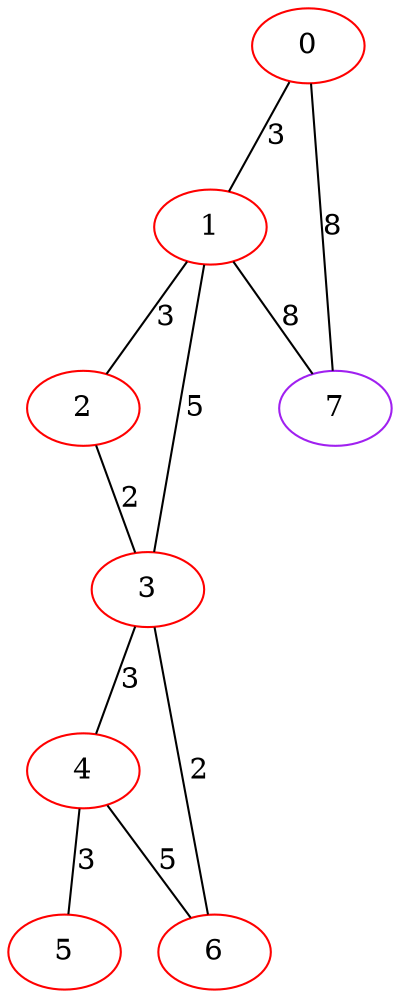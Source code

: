 graph "" {
0 [color=red, weight=1];
1 [color=red, weight=1];
2 [color=red, weight=1];
3 [color=red, weight=1];
4 [color=red, weight=1];
5 [color=red, weight=1];
6 [color=red, weight=1];
7 [color=purple, weight=4];
0 -- 1  [key=0, label=3];
0 -- 7  [key=0, label=8];
1 -- 2  [key=0, label=3];
1 -- 3  [key=0, label=5];
1 -- 7  [key=0, label=8];
2 -- 3  [key=0, label=2];
3 -- 4  [key=0, label=3];
3 -- 6  [key=0, label=2];
4 -- 5  [key=0, label=3];
4 -- 6  [key=0, label=5];
}
